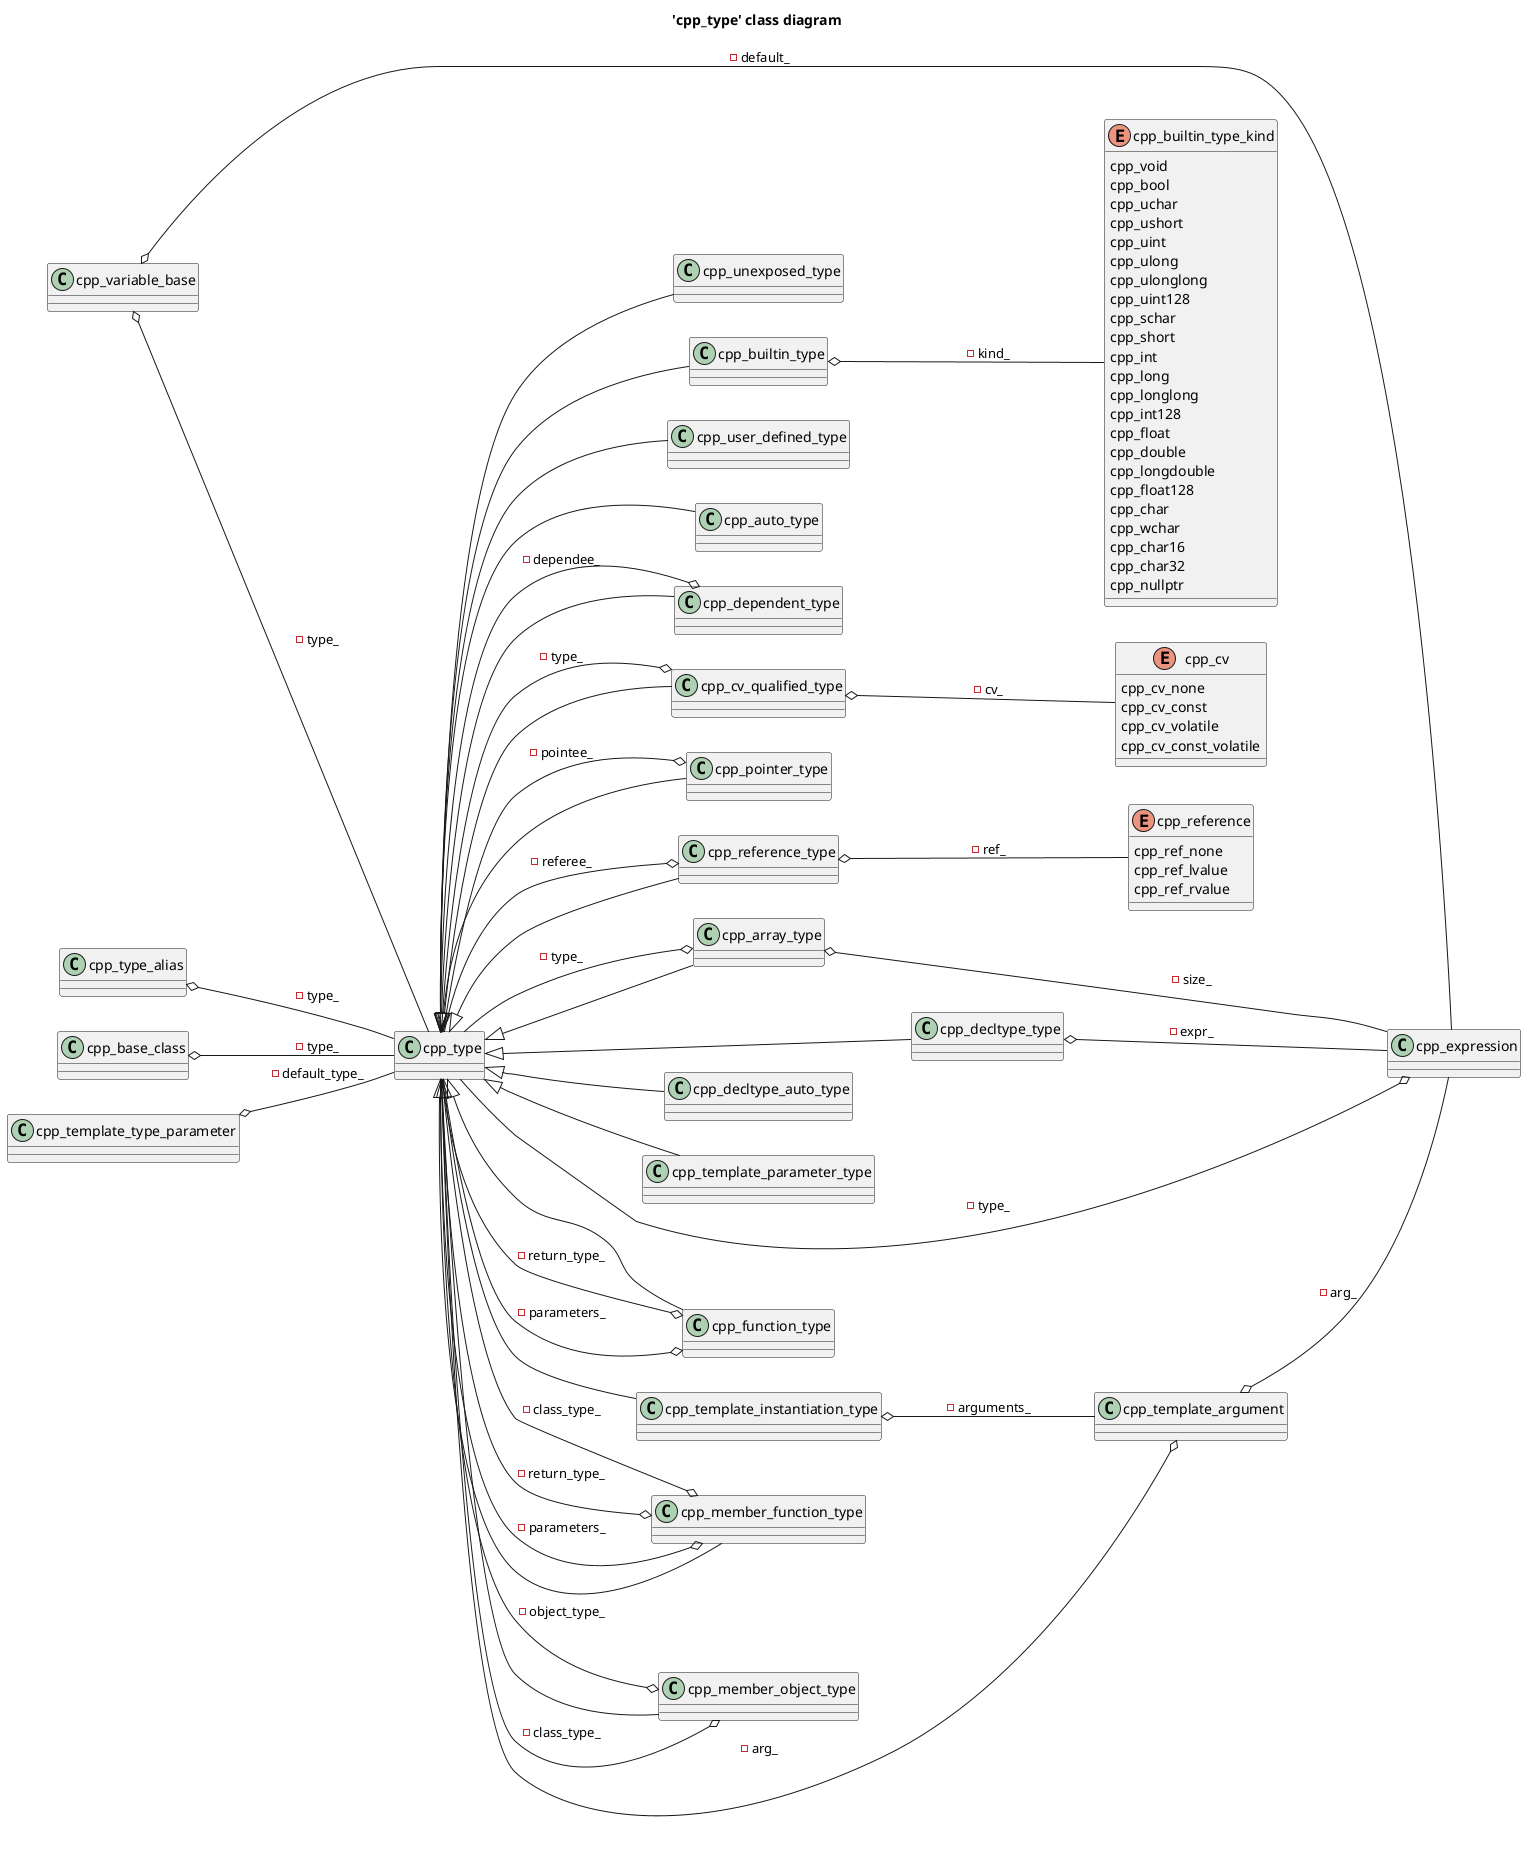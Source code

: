 @startuml
title 'cpp_type' class diagram
left to right direction
enum "cpp_builtin_type_kind" as C_0015100020573075757289
enum C_0015100020573075757289 [[https://github.com/foonathan/cppast/blob/5329e377ab9b9ab9309e9641f3fcda04366a449a/include/cppast/cppast_fwd.hpp#L105{cpp_builtin_type_kind}]] {
cpp_void
cpp_bool
cpp_uchar
cpp_ushort
cpp_uint
cpp_ulong
cpp_ulonglong
cpp_uint128
cpp_schar
cpp_short
cpp_int
cpp_long
cpp_longlong
cpp_int128
cpp_float
cpp_double
cpp_longdouble
cpp_float128
cpp_char
cpp_wchar
cpp_char16
cpp_char32
cpp_nullptr
}
enum "cpp_cv" as C_0001710878300033646583
enum C_0001710878300033646583 [[https://github.com/foonathan/cppast/blob/5329e377ab9b9ab9309e9641f3fcda04366a449a/include/cppast/cppast_fwd.hpp#L106{cpp_cv}]] {
cpp_cv_none
cpp_cv_const
cpp_cv_volatile
cpp_cv_const_volatile
}
enum "cpp_reference" as C_0003091513284465858803
enum C_0003091513284465858803 [[https://github.com/foonathan/cppast/blob/5329e377ab9b9ab9309e9641f3fcda04366a449a/include/cppast/cppast_fwd.hpp#L108{cpp_reference}]] {
cpp_ref_none
cpp_ref_lvalue
cpp_ref_rvalue
}
class "cpp_type" as C_0012685224329895379678
class C_0012685224329895379678 [[https://github.com/foonathan/cppast/blob/5329e377ab9b9ab9309e9641f3fcda04366a449a/include/cppast/cpp_type.hpp#L44{cpp_type}]] {
__
}
class "cpp_unexposed_type" as C_0004813842429643163269
class C_0004813842429643163269 [[https://github.com/foonathan/cppast/blob/5329e377ab9b9ab9309e9641f3fcda04366a449a/include/cppast/cpp_type.hpp#L95{cpp_unexposed_type}]] {
__
}
class "cpp_builtin_type" as C_0016286280656642083260
class C_0016286280656642083260 [[https://github.com/foonathan/cppast/blob/5329e377ab9b9ab9309e9641f3fcda04366a449a/include/cppast/cpp_type.hpp#L161{cpp_builtin_type}]] {
__
}
class "cpp_user_defined_type" as C_0017335635478607505504
class C_0017335635478607505504 [[https://github.com/foonathan/cppast/blob/5329e377ab9b9ab9309e9641f3fcda04366a449a/include/cppast/cpp_type.hpp#L202{cpp_user_defined_type}]] {
__
}
class "cpp_auto_type" as C_0014472026947678462140
class C_0014472026947678462140 [[https://github.com/foonathan/cppast/blob/5329e377ab9b9ab9309e9641f3fcda04366a449a/include/cppast/cpp_type.hpp#L230{cpp_auto_type}]] {
__
}
class "cpp_dependent_type" as C_0004063987833557896570
class C_0004063987833557896570 [[https://github.com/foonathan/cppast/blob/5329e377ab9b9ab9309e9641f3fcda04366a449a/include/cppast/cpp_type.hpp#L249{cpp_dependent_type}]] {
__
}
class "cpp_cv_qualified_type" as C_0002742775955639665712
class C_0002742775955639665712 [[https://github.com/foonathan/cppast/blob/5329e377ab9b9ab9309e9641f3fcda04366a449a/include/cppast/cpp_type.hpp#L311{cpp_cv_qualified_type}]] {
__
}
class "cpp_pointer_type" as C_0006892285644718134459
class C_0006892285644718134459 [[https://github.com/foonathan/cppast/blob/5329e377ab9b9ab9309e9641f3fcda04366a449a/include/cppast/cpp_type.hpp#L359{cpp_pointer_type}]] {
__
}
class "cpp_reference_type" as C_0004804591595803064605
class C_0004804591595803064605 [[https://github.com/foonathan/cppast/blob/5329e377ab9b9ab9309e9641f3fcda04366a449a/include/cppast/cpp_type.hpp#L394{cpp_reference_type}]] {
__
}
class "cpp_expression" as C_0017827775348805875802
class C_0017827775348805875802 [[https://github.com/foonathan/cppast/blob/5329e377ab9b9ab9309e9641f3fcda04366a449a/include/cppast/cpp_expression.hpp#L24{cpp_expression}]] {
__
}
class "cpp_array_type" as C_0010779989821278160600
class C_0010779989821278160600 [[https://github.com/foonathan/cppast/blob/5329e377ab9b9ab9309e9641f3fcda04366a449a/include/cppast/cpp_array_type.hpp#L13{cpp_array_type}]] {
__
}
class "cpp_base_class" as C_0012106362760772955090
class C_0012106362760772955090 [[https://github.com/foonathan/cppast/blob/5329e377ab9b9ab9309e9641f3fcda04366a449a/include/cppast/cpp_class.hpp#L67{cpp_base_class}]] {
__
}
class "cpp_decltype_type" as C_0009479862681401776453
class C_0009479862681401776453 [[https://github.com/foonathan/cppast/blob/5329e377ab9b9ab9309e9641f3fcda04366a449a/include/cppast/cpp_decltype_type.hpp#L13{cpp_decltype_type}]] {
__
}
class "cpp_decltype_auto_type" as C_0000209986721715701296
class C_0000209986721715701296 [[https://github.com/foonathan/cppast/blob/5329e377ab9b9ab9309e9641f3fcda04366a449a/include/cppast/cpp_decltype_type.hpp#L40{cpp_decltype_auto_type}]] {
__
}
class "cpp_function_type" as C_0011646818473724564525
class C_0011646818473724564525 [[https://github.com/foonathan/cppast/blob/5329e377ab9b9ab9309e9641f3fcda04366a449a/include/cppast/cpp_function_type.hpp#L14{cpp_function_type}]] {
__
}
class "cpp_member_function_type" as C_0015655533434215258614
class C_0015655533434215258614 [[https://github.com/foonathan/cppast/blob/5329e377ab9b9ab9309e9641f3fcda04366a449a/include/cppast/cpp_function_type.hpp#L87{cpp_member_function_type}]] {
__
}
class "cpp_member_object_type" as C_0004829067063951846468
class C_0004829067063951846468 [[https://github.com/foonathan/cppast/blob/5329e377ab9b9ab9309e9641f3fcda04366a449a/include/cppast/cpp_function_type.hpp#L164{cpp_member_object_type}]] {
__
}
class "cpp_variable_base" as C_0001476801060215450073
class C_0001476801060215450073 [[https://github.com/foonathan/cppast/blob/5329e377ab9b9ab9309e9641f3fcda04366a449a/include/cppast/cpp_variable_base.hpp#L16{cpp_variable_base}]] {
__
}
class "cpp_template_type_parameter" as C_0013382832105265801194
class C_0013382832105265801194 [[https://github.com/foonathan/cppast/blob/5329e377ab9b9ab9309e9641f3fcda04366a449a/include/cppast/cpp_template_parameter.hpp#L47{cpp_template_type_parameter}]] {
__
}
class "cpp_template_parameter_type" as C_0017266576910863053385
class C_0017266576910863053385 [[https://github.com/foonathan/cppast/blob/5329e377ab9b9ab9309e9641f3fcda04366a449a/include/cppast/cpp_template_parameter.hpp#L106{cpp_template_parameter_type}]] {
__
}
class "cpp_template_argument" as C_0005612736646146921134
class C_0005612736646146921134 [[https://github.com/foonathan/cppast/blob/5329e377ab9b9ab9309e9641f3fcda04366a449a/include/cppast/cpp_template_parameter.hpp#L258{cpp_template_argument}]] {
__
}
class "cpp_template_instantiation_type" as C_0008075371397714845723
class C_0008075371397714845723 [[https://github.com/foonathan/cppast/blob/5329e377ab9b9ab9309e9641f3fcda04366a449a/include/cppast/cpp_template.hpp#L93{cpp_template_instantiation_type}]] {
__
}
class "cpp_type_alias" as C_0013221475101342136913
class C_0013221475101342136913 [[https://github.com/foonathan/cppast/blob/5329e377ab9b9ab9309e9641f3fcda04366a449a/include/cppast/cpp_type_alias.hpp#L14{cpp_type_alias}]] {
__
}
C_0012685224329895379678 <|-- C_0004813842429643163269
C_0016286280656642083260 o-- C_0015100020573075757289 [[https://github.com/foonathan/cppast/blob/5329e377ab9b9ab9309e9641f3fcda04366a449a/include/cppast/cpp_type.hpp#L184{kind_}]] : -kind_
C_0012685224329895379678 <|-- C_0016286280656642083260
C_0012685224329895379678 <|-- C_0017335635478607505504
C_0012685224329895379678 <|-- C_0014472026947678462140
C_0004063987833557896570 o-- C_0012685224329895379678 [[https://github.com/foonathan/cppast/blob/5329e377ab9b9ab9309e9641f3fcda04366a449a/include/cppast/cpp_type.hpp#L286{dependee_}]] : -dependee_
C_0012685224329895379678 <|-- C_0004063987833557896570
C_0002742775955639665712 o-- C_0012685224329895379678 [[https://github.com/foonathan/cppast/blob/5329e377ab9b9ab9309e9641f3fcda04366a449a/include/cppast/cpp_type.hpp#L345{type_}]] : -type_
C_0002742775955639665712 o-- C_0001710878300033646583 [[https://github.com/foonathan/cppast/blob/5329e377ab9b9ab9309e9641f3fcda04366a449a/include/cppast/cpp_type.hpp#L346{cv_}]] : -cv_
C_0012685224329895379678 <|-- C_0002742775955639665712
C_0006892285644718134459 o-- C_0012685224329895379678 [[https://github.com/foonathan/cppast/blob/5329e377ab9b9ab9309e9641f3fcda04366a449a/include/cppast/cpp_type.hpp#L382{pointee_}]] : -pointee_
C_0012685224329895379678 <|-- C_0006892285644718134459
C_0004804591595803064605 o-- C_0012685224329895379678 [[https://github.com/foonathan/cppast/blob/5329e377ab9b9ab9309e9641f3fcda04366a449a/include/cppast/cpp_type.hpp#L428{referee_}]] : -referee_
C_0004804591595803064605 o-- C_0003091513284465858803 [[https://github.com/foonathan/cppast/blob/5329e377ab9b9ab9309e9641f3fcda04366a449a/include/cppast/cpp_type.hpp#L429{ref_}]] : -ref_
C_0012685224329895379678 <|-- C_0004804591595803064605
C_0017827775348805875802 o-- C_0012685224329895379678 [[https://github.com/foonathan/cppast/blob/5329e377ab9b9ab9309e9641f3fcda04366a449a/include/cppast/cpp_expression.hpp#L74{type_}]] : -type_
C_0010779989821278160600 o-- C_0012685224329895379678 [[https://github.com/foonathan/cppast/blob/5329e377ab9b9ab9309e9641f3fcda04366a449a/include/cppast/cpp_array_type.hpp#L48{type_}]] : -type_
C_0010779989821278160600 o-- C_0017827775348805875802 [[https://github.com/foonathan/cppast/blob/5329e377ab9b9ab9309e9641f3fcda04366a449a/include/cppast/cpp_array_type.hpp#L49{size_}]] : -size_
C_0012685224329895379678 <|-- C_0010779989821278160600
C_0012106362760772955090 o-- C_0012685224329895379678 [[https://github.com/foonathan/cppast/blob/5329e377ab9b9ab9309e9641f3fcda04366a449a/include/cppast/cpp_class.hpp#L108{type_}]] : -type_
C_0009479862681401776453 o-- C_0017827775348805875802 [[https://github.com/foonathan/cppast/blob/5329e377ab9b9ab9309e9641f3fcda04366a449a/include/cppast/cpp_decltype_type.hpp#L36{expr_}]] : -expr_
C_0012685224329895379678 <|-- C_0009479862681401776453
C_0012685224329895379678 <|-- C_0000209986721715701296
C_0011646818473724564525 o-- C_0012685224329895379678 [[https://github.com/foonathan/cppast/blob/5329e377ab9b9ab9309e9641f3fcda04366a449a/include/cppast/cpp_function_type.hpp#L76{return_type_}]] : -return_type_
C_0011646818473724564525 o-- C_0012685224329895379678 [[https://github.com/foonathan/cppast/blob/5329e377ab9b9ab9309e9641f3fcda04366a449a/include/cppast/cpp_function_type.hpp#L77{parameters_}]] : -parameters_
C_0012685224329895379678 <|-- C_0011646818473724564525
C_0015655533434215258614 o-- C_0012685224329895379678 [[https://github.com/foonathan/cppast/blob/5329e377ab9b9ab9309e9641f3fcda04366a449a/include/cppast/cpp_function_type.hpp#L156{class_type_}]] : -class_type_
C_0015655533434215258614 o-- C_0012685224329895379678 [[https://github.com/foonathan/cppast/blob/5329e377ab9b9ab9309e9641f3fcda04366a449a/include/cppast/cpp_function_type.hpp#L156{return_type_}]] : -return_type_
C_0015655533434215258614 o-- C_0012685224329895379678 [[https://github.com/foonathan/cppast/blob/5329e377ab9b9ab9309e9641f3fcda04366a449a/include/cppast/cpp_function_type.hpp#L157{parameters_}]] : -parameters_
C_0012685224329895379678 <|-- C_0015655533434215258614
C_0004829067063951846468 o-- C_0012685224329895379678 [[https://github.com/foonathan/cppast/blob/5329e377ab9b9ab9309e9641f3fcda04366a449a/include/cppast/cpp_function_type.hpp#L198{class_type_}]] : -class_type_
C_0004829067063951846468 o-- C_0012685224329895379678 [[https://github.com/foonathan/cppast/blob/5329e377ab9b9ab9309e9641f3fcda04366a449a/include/cppast/cpp_function_type.hpp#L198{object_type_}]] : -object_type_
C_0012685224329895379678 <|-- C_0004829067063951846468
C_0001476801060215450073 o-- C_0012685224329895379678 [[https://github.com/foonathan/cppast/blob/5329e377ab9b9ab9309e9641f3fcda04366a449a/include/cppast/cpp_variable_base.hpp#L39{type_}]] : -type_
C_0001476801060215450073 o-- C_0017827775348805875802 [[https://github.com/foonathan/cppast/blob/5329e377ab9b9ab9309e9641f3fcda04366a449a/include/cppast/cpp_variable_base.hpp#L40{default_}]] : -default_
C_0013382832105265801194 o-- C_0012685224329895379678 [[https://github.com/foonathan/cppast/blob/5329e377ab9b9ab9309e9641f3fcda04366a449a/include/cppast/cpp_template_parameter.hpp#L86{default_type_}]] : -default_type_
C_0012685224329895379678 <|-- C_0017266576910863053385
C_0005612736646146921134 o-- C_0012685224329895379678 [[https://github.com/foonathan/cppast/blob/5329e377ab9b9ab9309e9641f3fcda04366a449a/include/cppast/cpp_template_parameter.hpp#L304{arg_}]] : -arg_
C_0005612736646146921134 o-- C_0017827775348805875802 [[https://github.com/foonathan/cppast/blob/5329e377ab9b9ab9309e9641f3fcda04366a449a/include/cppast/cpp_template_parameter.hpp#L304{arg_}]] : -arg_
C_0008075371397714845723 o-- C_0005612736646146921134 [[https://github.com/foonathan/cppast/blob/5329e377ab9b9ab9309e9641f3fcda04366a449a/include/cppast/cpp_template.hpp#L172{arguments_}]] : -arguments_
C_0012685224329895379678 <|-- C_0008075371397714845723
C_0013221475101342136913 o-- C_0012685224329895379678 [[https://github.com/foonathan/cppast/blob/5329e377ab9b9ab9309e9641f3fcda04366a449a/include/cppast/cpp_type_alias.hpp#L40{type_}]] : -type_

'Generated with clang-uml, version 0.6.0
'LLVM version Ubuntu clang version 19.1.1 (1ubuntu1)
@enduml
